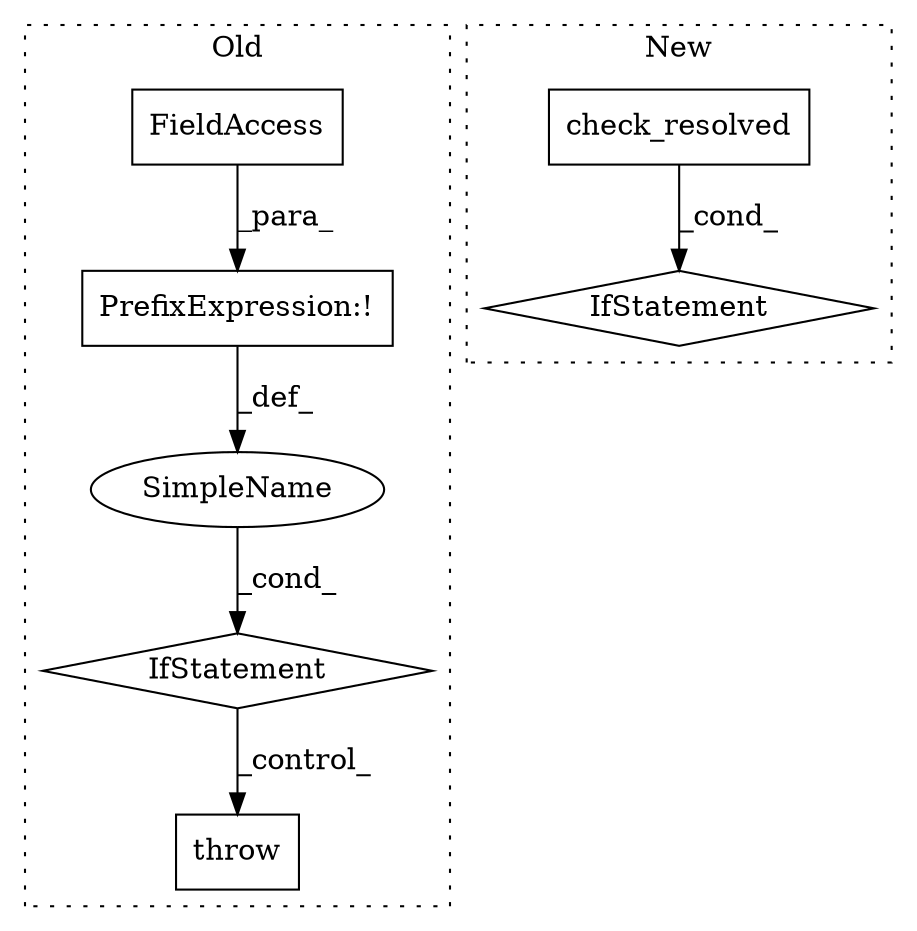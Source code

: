 digraph G {
subgraph cluster0 {
1 [label="throw" a="53" s="13736" l="6" shape="box"];
3 [label="IfStatement" a="25" s="13702,13724" l="4,2" shape="diamond"];
5 [label="PrefixExpression:!" a="38" s="13706" l="1" shape="box"];
6 [label="FieldAccess" a="22" s="13707" l="17" shape="box"];
7 [label="SimpleName" a="42" s="" l="" shape="ellipse"];
label = "Old";
style="dotted";
}
subgraph cluster1 {
2 [label="check_resolved" a="32" s="13008,13028" l="15,1" shape="box"];
4 [label="IfStatement" a="25" s="12970,13029" l="4,2" shape="diamond"];
label = "New";
style="dotted";
}
2 -> 4 [label="_cond_"];
3 -> 1 [label="_control_"];
5 -> 7 [label="_def_"];
6 -> 5 [label="_para_"];
7 -> 3 [label="_cond_"];
}
